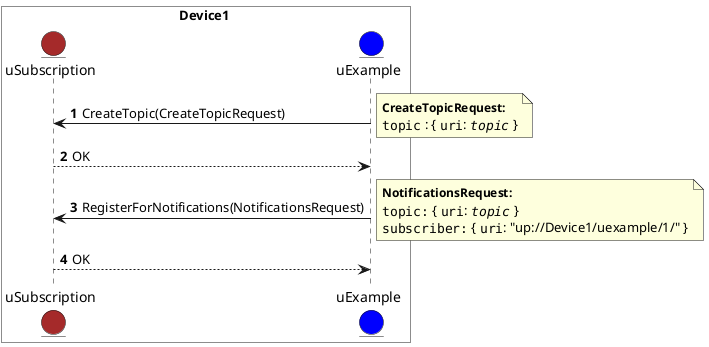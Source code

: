 @startuml

' Copyright (c) 2023 General Motors GTO LLC
'
' Licensed to the Apache Software Foundation (ASF) under one
' or more contributor license agreements.  See the NOTICE file
' distributed with this work for additional information
' regarding copyright ownership.  The ASF licenses this file
' to you under the Apache License, Version 2.0 (the
' "License"); you may not use this file except in compliance
' with the License.  You may obtain a copy of the License at
'
'  http://www.apache.org/licenses/LICENSE-2.0
'
' Unless required by applicable law or agreed to in writing,
' software distributed under the License is distributed on an
' "AS IS" BASIS, WITHOUT WARRANTIES OR CONDITIONS OF ANY
' KIND, either express or implied.  See the License for the
' specific language governing permissions and limitations
' under the License.
'
' SPDX-FileCopyrightText: 2023 General Motors GTO LLC
' SPDX-FileType: SOURCE
' SPDX-License-Identifier: Apache-2.0

autonumber
box Device1 #white
	entity uSubscription as SM #brown
	entity uExample #blue
end box
uExample -> SM: CreateTopic(CreateTopicRequest)
note right
	<size:12>**CreateTopicRequest:**</size>
	""topic"" : { ""uri"": ""//topic//"" }
end note
SM --> uExample: OK
uExample -> SM: RegisterForNotifications(NotificationsRequest)
note right
	<size:12>**NotificationsRequest:**</size>
	""topic:"" { ""uri"": ""//topic//"" }
	""subscriber:"" { ""uri"": "up://Device1/uexample/1/" }
end note
SM --> uExample: OK
@enduml